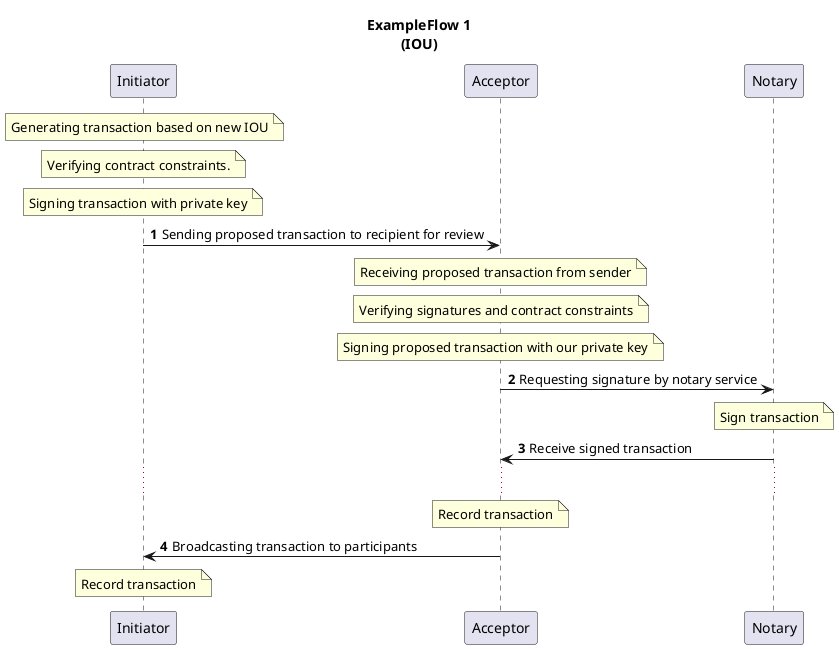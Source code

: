 @startuml
participant Initiator
participant Acceptor
participant Notary
title ExampleFlow 1\n(IOU)

autonumber

note over Initiator : Generating transaction based on new IOU
note over Initiator : Verifying contract constraints.
note over Initiator : Signing transaction with private key
Initiator -> Acceptor : Sending proposed transaction to recipient for review
note over Acceptor : Receiving proposed transaction from sender
note over Acceptor : Verifying signatures and contract constraints
note over Acceptor : Signing proposed transaction with our private key
Acceptor -> Notary : Requesting signature by notary service
note over Notary : Sign transaction
Acceptor <- Notary: Receive signed transaction
...
note over Acceptor : Record transaction
Initiator <- Acceptor : Broadcasting transaction to participants
note over Initiator : Record transaction
@enduml